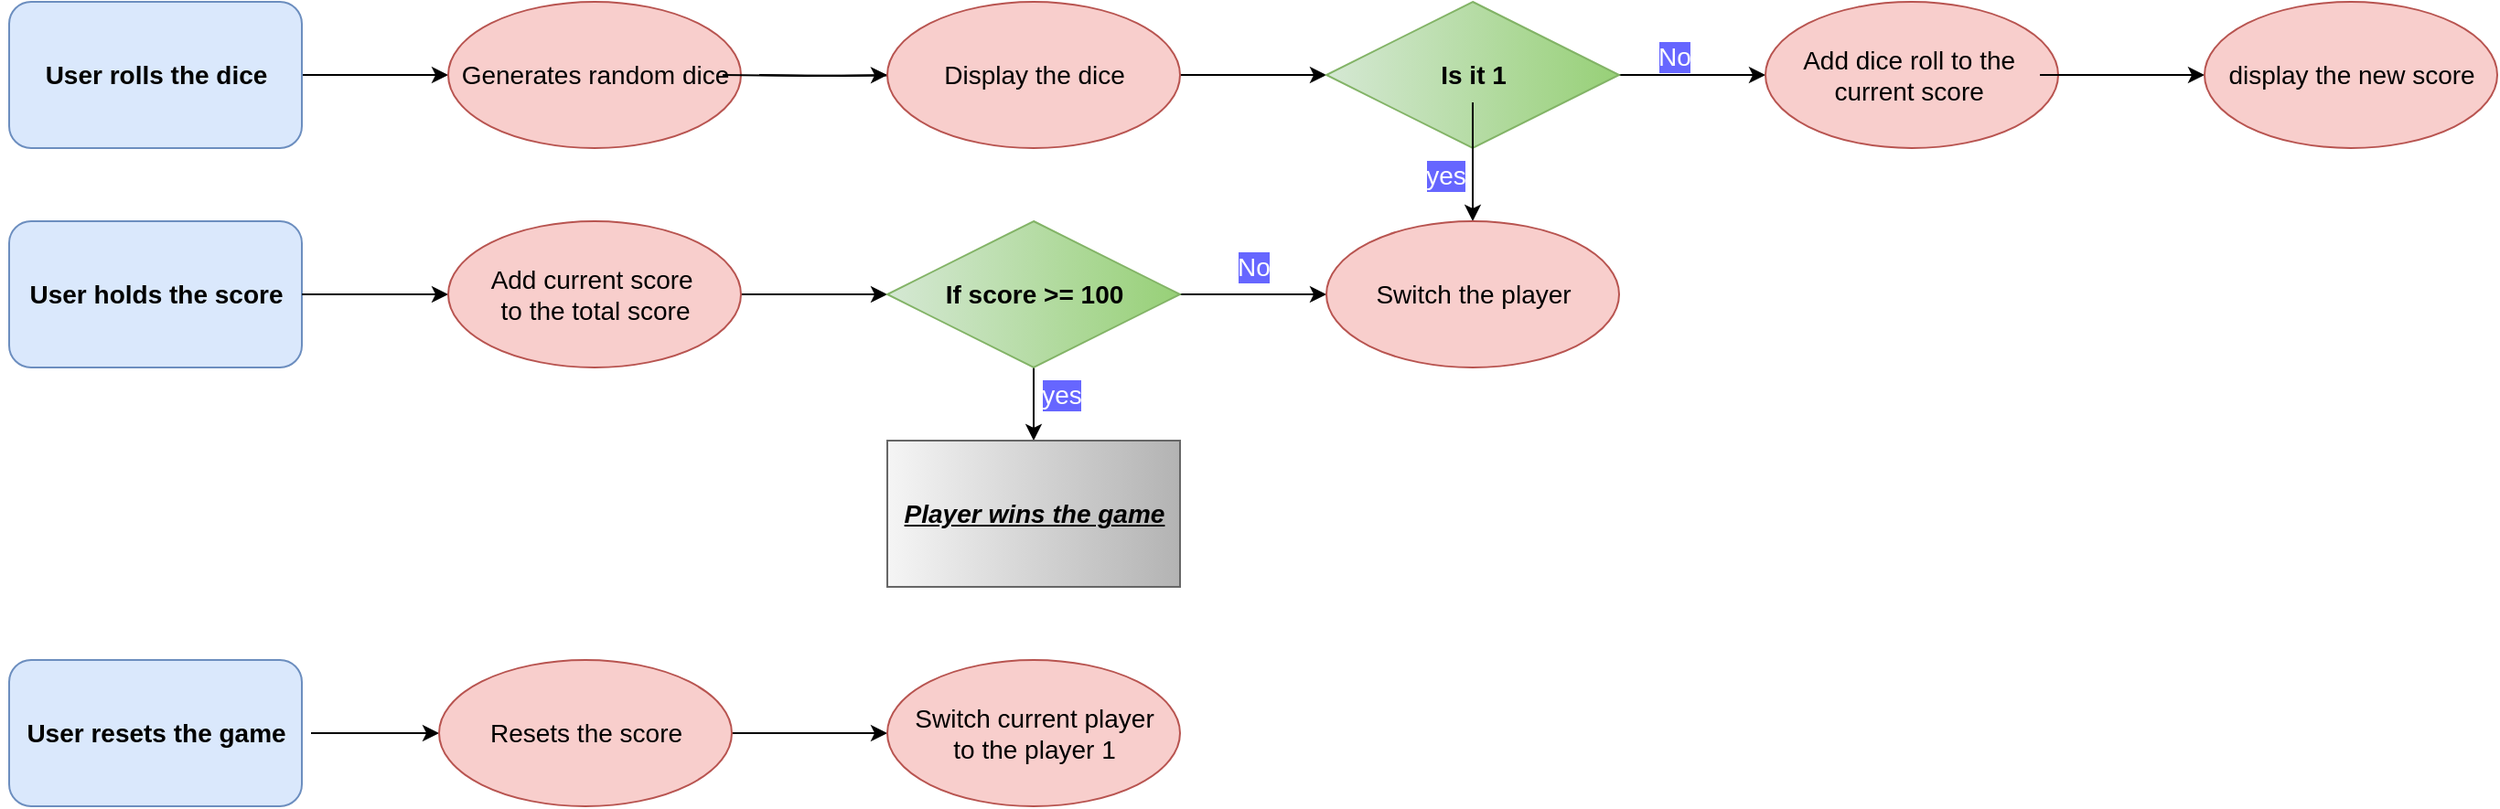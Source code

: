 <mxfile version="20.2.8" type="github"><diagram id="dd6UBxXi7SmJkLZ4hteI" name="Page-1"><mxGraphModel dx="1447" dy="843" grid="1" gridSize="10" guides="1" tooltips="1" connect="1" arrows="1" fold="1" page="1" pageScale="1" pageWidth="850" pageHeight="1100" math="0" shadow="0"><root><mxCell id="0"/><mxCell id="1" parent="0"/><mxCell id="fD5DrK13IRFrfw0FFbo2-15" value="" style="edgeStyle=orthogonalEdgeStyle;rounded=0;orthogonalLoop=1;jettySize=auto;html=1;fontSize=14;fontColor=#000000;" edge="1" parent="1" source="fD5DrK13IRFrfw0FFbo2-10" target="fD5DrK13IRFrfw0FFbo2-14"><mxGeometry relative="1" as="geometry"/></mxCell><mxCell id="fD5DrK13IRFrfw0FFbo2-10" value="" style="rounded=1;whiteSpace=wrap;html=1;fillStyle=auto;strokeColor=#6c8ebf;fontSize=14;fillColor=#dae8fc;gradientDirection=east;" vertex="1" parent="1"><mxGeometry x="40" y="360" width="160" height="80" as="geometry"/></mxCell><mxCell id="fD5DrK13IRFrfw0FFbo2-11" value="" style="rounded=1;whiteSpace=wrap;html=1;fillStyle=auto;strokeColor=#6c8ebf;fontSize=14;fillColor=#dae8fc;gradientDirection=east;" vertex="1" parent="1"><mxGeometry x="40" y="480" width="160" height="80" as="geometry"/></mxCell><mxCell id="fD5DrK13IRFrfw0FFbo2-12" value="" style="rounded=1;whiteSpace=wrap;html=1;fillStyle=auto;strokeColor=#6c8ebf;fontSize=14;fillColor=#dae8fc;gradientDirection=east;" vertex="1" parent="1"><mxGeometry x="40" y="720" width="160" height="80" as="geometry"/></mxCell><mxCell id="fD5DrK13IRFrfw0FFbo2-13" value="User rolls the dice" style="text;html=1;resizable=0;autosize=1;align=center;verticalAlign=middle;points=[];fillColor=none;strokeColor=none;rounded=0;fillStyle=auto;fontSize=14;fontColor=#000000;fontStyle=1" vertex="1" parent="1"><mxGeometry x="50" y="385" width="140" height="30" as="geometry"/></mxCell><mxCell id="fD5DrK13IRFrfw0FFbo2-14" value="" style="ellipse;whiteSpace=wrap;html=1;fontSize=14;fillColor=#f8cecc;strokeColor=#b85450;rounded=1;fillStyle=auto;gradientDirection=east;" vertex="1" parent="1"><mxGeometry x="280" y="360" width="160" height="80" as="geometry"/></mxCell><mxCell id="fD5DrK13IRFrfw0FFbo2-18" value="" style="edgeStyle=orthogonalEdgeStyle;rounded=0;orthogonalLoop=1;jettySize=auto;html=1;fontSize=14;fontColor=#000000;" edge="1" parent="1" target="fD5DrK13IRFrfw0FFbo2-17"><mxGeometry relative="1" as="geometry"><mxPoint x="430" y="400" as="sourcePoint"/></mxGeometry></mxCell><mxCell id="fD5DrK13IRFrfw0FFbo2-20" value="" style="edgeStyle=orthogonalEdgeStyle;rounded=0;orthogonalLoop=1;jettySize=auto;html=1;fontSize=14;fontColor=#000000;" edge="1" parent="1" target="fD5DrK13IRFrfw0FFbo2-19"><mxGeometry relative="1" as="geometry"><mxPoint x="450" y="400" as="sourcePoint"/></mxGeometry></mxCell><mxCell id="fD5DrK13IRFrfw0FFbo2-16" value="Generates random dice" style="text;html=1;resizable=0;autosize=1;align=center;verticalAlign=middle;points=[];fillColor=none;strokeColor=none;rounded=0;fillStyle=auto;fontSize=14;fontColor=#000000;" vertex="1" parent="1"><mxGeometry x="275" y="385" width="170" height="30" as="geometry"/></mxCell><mxCell id="fD5DrK13IRFrfw0FFbo2-22" value="" style="edgeStyle=orthogonalEdgeStyle;rounded=0;orthogonalLoop=1;jettySize=auto;html=1;fontSize=14;fontColor=#000000;" edge="1" parent="1" source="fD5DrK13IRFrfw0FFbo2-17" target="fD5DrK13IRFrfw0FFbo2-21"><mxGeometry relative="1" as="geometry"/></mxCell><mxCell id="fD5DrK13IRFrfw0FFbo2-17" value="" style="ellipse;whiteSpace=wrap;html=1;fillStyle=auto;strokeColor=#b85450;fontSize=14;fillColor=#f8cecc;gradientDirection=east;" vertex="1" parent="1"><mxGeometry x="520" y="360" width="160" height="80" as="geometry"/></mxCell><mxCell id="fD5DrK13IRFrfw0FFbo2-19" value="Display the dice" style="text;html=1;resizable=0;autosize=1;align=center;verticalAlign=middle;points=[];fillColor=none;strokeColor=none;rounded=0;fillStyle=auto;fontSize=14;fontColor=#000000;" vertex="1" parent="1"><mxGeometry x="540" y="385" width="120" height="30" as="geometry"/></mxCell><mxCell id="fD5DrK13IRFrfw0FFbo2-25" value="" style="edgeStyle=orthogonalEdgeStyle;rounded=0;orthogonalLoop=1;jettySize=auto;html=1;fontSize=14;fontColor=#000000;" edge="1" parent="1" source="fD5DrK13IRFrfw0FFbo2-21" target="fD5DrK13IRFrfw0FFbo2-24"><mxGeometry relative="1" as="geometry"/></mxCell><mxCell id="fD5DrK13IRFrfw0FFbo2-21" value="" style="rhombus;whiteSpace=wrap;html=1;fontSize=14;fillColor=#d5e8d4;strokeColor=#82b366;fillStyle=auto;gradientDirection=east;gradientColor=#97d077;" vertex="1" parent="1"><mxGeometry x="760" y="360" width="160" height="80" as="geometry"/></mxCell><mxCell id="fD5DrK13IRFrfw0FFbo2-40" value="" style="edgeStyle=orthogonalEdgeStyle;rounded=0;orthogonalLoop=1;jettySize=auto;html=1;fontSize=14;fontColor=#000000;" edge="1" parent="1" source="fD5DrK13IRFrfw0FFbo2-23" target="fD5DrK13IRFrfw0FFbo2-38"><mxGeometry relative="1" as="geometry"/></mxCell><mxCell id="fD5DrK13IRFrfw0FFbo2-23" value="Is it 1" style="text;html=1;resizable=0;autosize=1;align=center;verticalAlign=middle;points=[];fillColor=none;strokeColor=none;rounded=0;fillStyle=auto;fontSize=14;fontColor=#000000;fontStyle=1" vertex="1" parent="1"><mxGeometry x="810" y="385" width="60" height="30" as="geometry"/></mxCell><mxCell id="fD5DrK13IRFrfw0FFbo2-24" value="" style="ellipse;whiteSpace=wrap;html=1;fontSize=14;fillColor=#f8cecc;strokeColor=#b85450;fillStyle=auto;gradientDirection=east;" vertex="1" parent="1"><mxGeometry x="1000" y="360" width="160" height="80" as="geometry"/></mxCell><mxCell id="fD5DrK13IRFrfw0FFbo2-26" value="No" style="text;html=1;resizable=0;autosize=1;align=center;verticalAlign=middle;points=[];fillColor=none;strokeColor=none;rounded=0;fillStyle=auto;fontSize=14;fontColor=#FFFFFF;labelBackgroundColor=#6666FF;labelBorderColor=none;" vertex="1" parent="1"><mxGeometry x="930" y="375" width="40" height="30" as="geometry"/></mxCell><mxCell id="fD5DrK13IRFrfw0FFbo2-29" value="" style="edgeStyle=orthogonalEdgeStyle;rounded=0;orthogonalLoop=1;jettySize=auto;html=1;fontSize=14;fontColor=#000000;" edge="1" parent="1" source="fD5DrK13IRFrfw0FFbo2-27" target="fD5DrK13IRFrfw0FFbo2-28"><mxGeometry relative="1" as="geometry"/></mxCell><mxCell id="fD5DrK13IRFrfw0FFbo2-27" value="Add dice roll to the&amp;nbsp;&lt;br&gt;current score&amp;nbsp;" style="text;html=1;resizable=0;autosize=1;align=center;verticalAlign=middle;points=[];fillColor=none;strokeColor=none;rounded=0;labelBackgroundColor=none;labelBorderColor=none;fillStyle=auto;fontSize=14;fontColor=#000000;" vertex="1" parent="1"><mxGeometry x="1010" y="375" width="140" height="50" as="geometry"/></mxCell><mxCell id="fD5DrK13IRFrfw0FFbo2-28" value="" style="ellipse;whiteSpace=wrap;html=1;labelBackgroundColor=none;labelBorderColor=none;fillStyle=auto;strokeColor=#b85450;fontSize=14;fillColor=#f8cecc;gradientDirection=east;" vertex="1" parent="1"><mxGeometry x="1240" y="360" width="160" height="80" as="geometry"/></mxCell><mxCell id="fD5DrK13IRFrfw0FFbo2-30" value="display the new score" style="text;html=1;resizable=0;autosize=1;align=center;verticalAlign=middle;points=[];fillColor=none;strokeColor=none;rounded=0;labelBackgroundColor=none;labelBorderColor=none;fillStyle=auto;fontSize=14;fontColor=#000000;" vertex="1" parent="1"><mxGeometry x="1240" y="385" width="160" height="30" as="geometry"/></mxCell><mxCell id="fD5DrK13IRFrfw0FFbo2-33" value="" style="edgeStyle=orthogonalEdgeStyle;rounded=0;orthogonalLoop=1;jettySize=auto;html=1;fontSize=14;fontColor=#000000;" edge="1" parent="1" source="fD5DrK13IRFrfw0FFbo2-31" target="fD5DrK13IRFrfw0FFbo2-32"><mxGeometry relative="1" as="geometry"/></mxCell><mxCell id="fD5DrK13IRFrfw0FFbo2-31" value="User holds the score" style="text;html=1;resizable=0;autosize=1;align=center;verticalAlign=middle;points=[];fillColor=none;strokeColor=none;rounded=0;labelBackgroundColor=none;labelBorderColor=none;fillStyle=auto;fontSize=14;fontColor=#000000;fontStyle=1" vertex="1" parent="1"><mxGeometry x="40" y="505" width="160" height="30" as="geometry"/></mxCell><mxCell id="fD5DrK13IRFrfw0FFbo2-36" value="" style="edgeStyle=orthogonalEdgeStyle;rounded=0;orthogonalLoop=1;jettySize=auto;html=1;fontSize=14;fontColor=#000000;" edge="1" parent="1" source="fD5DrK13IRFrfw0FFbo2-32" target="fD5DrK13IRFrfw0FFbo2-35"><mxGeometry relative="1" as="geometry"/></mxCell><mxCell id="fD5DrK13IRFrfw0FFbo2-32" value="" style="ellipse;whiteSpace=wrap;html=1;fontSize=14;fillColor=#f8cecc;strokeColor=#b85450;rounded=1;fillStyle=auto;gradientDirection=east;" vertex="1" parent="1"><mxGeometry x="280" y="480" width="160" height="80" as="geometry"/></mxCell><mxCell id="fD5DrK13IRFrfw0FFbo2-34" value="Add current score&amp;nbsp;&lt;br&gt;to the total score" style="text;html=1;resizable=0;autosize=1;align=center;verticalAlign=middle;points=[];fillColor=none;strokeColor=none;rounded=0;labelBackgroundColor=none;labelBorderColor=none;fillStyle=auto;fontSize=14;fontColor=#000000;" vertex="1" parent="1"><mxGeometry x="290" y="495" width="140" height="50" as="geometry"/></mxCell><mxCell id="fD5DrK13IRFrfw0FFbo2-39" value="" style="edgeStyle=orthogonalEdgeStyle;rounded=0;orthogonalLoop=1;jettySize=auto;html=1;fontSize=14;fontColor=#000000;" edge="1" parent="1" source="fD5DrK13IRFrfw0FFbo2-35" target="fD5DrK13IRFrfw0FFbo2-38"><mxGeometry relative="1" as="geometry"/></mxCell><mxCell id="fD5DrK13IRFrfw0FFbo2-45" value="" style="edgeStyle=orthogonalEdgeStyle;rounded=0;orthogonalLoop=1;jettySize=auto;html=1;fontSize=14;fontColor=#000000;" edge="1" parent="1" source="fD5DrK13IRFrfw0FFbo2-35" target="fD5DrK13IRFrfw0FFbo2-44"><mxGeometry relative="1" as="geometry"/></mxCell><mxCell id="fD5DrK13IRFrfw0FFbo2-35" value="" style="rhombus;whiteSpace=wrap;html=1;fontSize=14;fillColor=#d5e8d4;strokeColor=#82b366;fillStyle=auto;gradientDirection=east;gradientColor=#97d077;" vertex="1" parent="1"><mxGeometry x="520" y="480" width="160" height="80" as="geometry"/></mxCell><mxCell id="fD5DrK13IRFrfw0FFbo2-37" value="If score &amp;gt;= 100" style="text;html=1;resizable=0;autosize=1;align=center;verticalAlign=middle;points=[];fillColor=none;strokeColor=none;rounded=0;labelBackgroundColor=none;labelBorderColor=none;fillStyle=auto;fontSize=14;fontColor=#000000;fontStyle=1" vertex="1" parent="1"><mxGeometry x="540" y="505" width="120" height="30" as="geometry"/></mxCell><mxCell id="fD5DrK13IRFrfw0FFbo2-38" value="" style="ellipse;whiteSpace=wrap;html=1;fillStyle=auto;strokeColor=#b85450;fontSize=14;fillColor=#f8cecc;gradientDirection=east;" vertex="1" parent="1"><mxGeometry x="760" y="480" width="160" height="80" as="geometry"/></mxCell><mxCell id="fD5DrK13IRFrfw0FFbo2-41" value="Switch the player" style="text;html=1;resizable=0;autosize=1;align=center;verticalAlign=middle;points=[];fillColor=none;strokeColor=none;rounded=0;labelBackgroundColor=none;labelBorderColor=none;fillStyle=auto;fontSize=14;fontColor=#000000;" vertex="1" parent="1"><mxGeometry x="775" y="505" width="130" height="30" as="geometry"/></mxCell><mxCell id="fD5DrK13IRFrfw0FFbo2-42" value="yes" style="text;html=1;resizable=0;autosize=1;align=center;verticalAlign=middle;points=[];fillColor=none;strokeColor=none;rounded=0;fillStyle=auto;fontSize=14;fontColor=#FFFFFF;labelBackgroundColor=#6666FF;labelBorderColor=none;" vertex="1" parent="1"><mxGeometry x="800" y="440" width="50" height="30" as="geometry"/></mxCell><mxCell id="fD5DrK13IRFrfw0FFbo2-43" value="No" style="text;html=1;resizable=0;autosize=1;align=center;verticalAlign=middle;points=[];fillColor=none;strokeColor=none;rounded=0;fillStyle=auto;fontSize=14;fontColor=#FFFFFF;labelBackgroundColor=#6666FF;labelBorderColor=none;" vertex="1" parent="1"><mxGeometry x="700" y="490" width="40" height="30" as="geometry"/></mxCell><mxCell id="fD5DrK13IRFrfw0FFbo2-44" value="" style="whiteSpace=wrap;html=1;fontSize=14;fillColor=#f5f5f5;strokeColor=#666666;fillStyle=auto;gradientDirection=east;gradientColor=#b3b3b3;" vertex="1" parent="1"><mxGeometry x="520" y="600" width="160" height="80" as="geometry"/></mxCell><mxCell id="fD5DrK13IRFrfw0FFbo2-46" value="Player wins the game" style="text;html=1;resizable=0;autosize=1;align=center;verticalAlign=middle;points=[];fillColor=none;strokeColor=none;rounded=0;labelBackgroundColor=none;labelBorderColor=none;fillStyle=auto;fontSize=14;fontColor=#000000;fontStyle=7" vertex="1" parent="1"><mxGeometry x="515" y="625" width="170" height="30" as="geometry"/></mxCell><mxCell id="fD5DrK13IRFrfw0FFbo2-50" value="" style="edgeStyle=orthogonalEdgeStyle;rounded=0;orthogonalLoop=1;jettySize=auto;html=1;fontSize=14;fontColor=#000000;" edge="1" parent="1" source="fD5DrK13IRFrfw0FFbo2-48" target="fD5DrK13IRFrfw0FFbo2-49"><mxGeometry relative="1" as="geometry"/></mxCell><mxCell id="fD5DrK13IRFrfw0FFbo2-48" value="User resets the game" style="text;html=1;resizable=0;autosize=1;align=center;verticalAlign=middle;points=[];fillColor=none;strokeColor=none;rounded=0;labelBackgroundColor=none;labelBorderColor=none;fillStyle=auto;fontSize=14;fontColor=#000000;fontStyle=1" vertex="1" parent="1"><mxGeometry x="35" y="745" width="170" height="30" as="geometry"/></mxCell><mxCell id="fD5DrK13IRFrfw0FFbo2-53" value="" style="edgeStyle=orthogonalEdgeStyle;rounded=0;orthogonalLoop=1;jettySize=auto;html=1;fontSize=14;fontColor=#000000;" edge="1" parent="1" source="fD5DrK13IRFrfw0FFbo2-49" target="fD5DrK13IRFrfw0FFbo2-52"><mxGeometry relative="1" as="geometry"/></mxCell><mxCell id="fD5DrK13IRFrfw0FFbo2-49" value="" style="ellipse;whiteSpace=wrap;html=1;fontSize=14;fillColor=#f8cecc;strokeColor=#b85450;rounded=1;fillStyle=auto;gradientDirection=east;" vertex="1" parent="1"><mxGeometry x="275" y="720" width="160" height="80" as="geometry"/></mxCell><mxCell id="fD5DrK13IRFrfw0FFbo2-51" value="Resets the score" style="text;html=1;resizable=0;autosize=1;align=center;verticalAlign=middle;points=[];fillColor=none;strokeColor=none;rounded=0;labelBackgroundColor=none;labelBorderColor=none;fillStyle=auto;fontSize=14;fontColor=#000000;" vertex="1" parent="1"><mxGeometry x="290" y="745" width="130" height="30" as="geometry"/></mxCell><mxCell id="fD5DrK13IRFrfw0FFbo2-52" value="" style="ellipse;whiteSpace=wrap;html=1;fontSize=14;fillColor=#f8cecc;strokeColor=#b85450;rounded=1;fillStyle=auto;gradientDirection=east;" vertex="1" parent="1"><mxGeometry x="520" y="720" width="160" height="80" as="geometry"/></mxCell><mxCell id="fD5DrK13IRFrfw0FFbo2-54" value="Switch current player&lt;br&gt;to the player 1" style="text;html=1;resizable=0;autosize=1;align=center;verticalAlign=middle;points=[];fillColor=none;strokeColor=none;rounded=0;labelBackgroundColor=none;labelBorderColor=none;fillStyle=auto;fontSize=14;fontColor=#000000;" vertex="1" parent="1"><mxGeometry x="525" y="735" width="150" height="50" as="geometry"/></mxCell><mxCell id="fD5DrK13IRFrfw0FFbo2-55" value="yes" style="text;html=1;resizable=0;autosize=1;align=center;verticalAlign=middle;points=[];fillColor=none;strokeColor=none;rounded=0;fillStyle=auto;fontSize=14;fontColor=#FFFFFF;labelBackgroundColor=#6666FF;labelBorderColor=none;" vertex="1" parent="1"><mxGeometry x="590" y="560" width="50" height="30" as="geometry"/></mxCell></root></mxGraphModel></diagram></mxfile>
